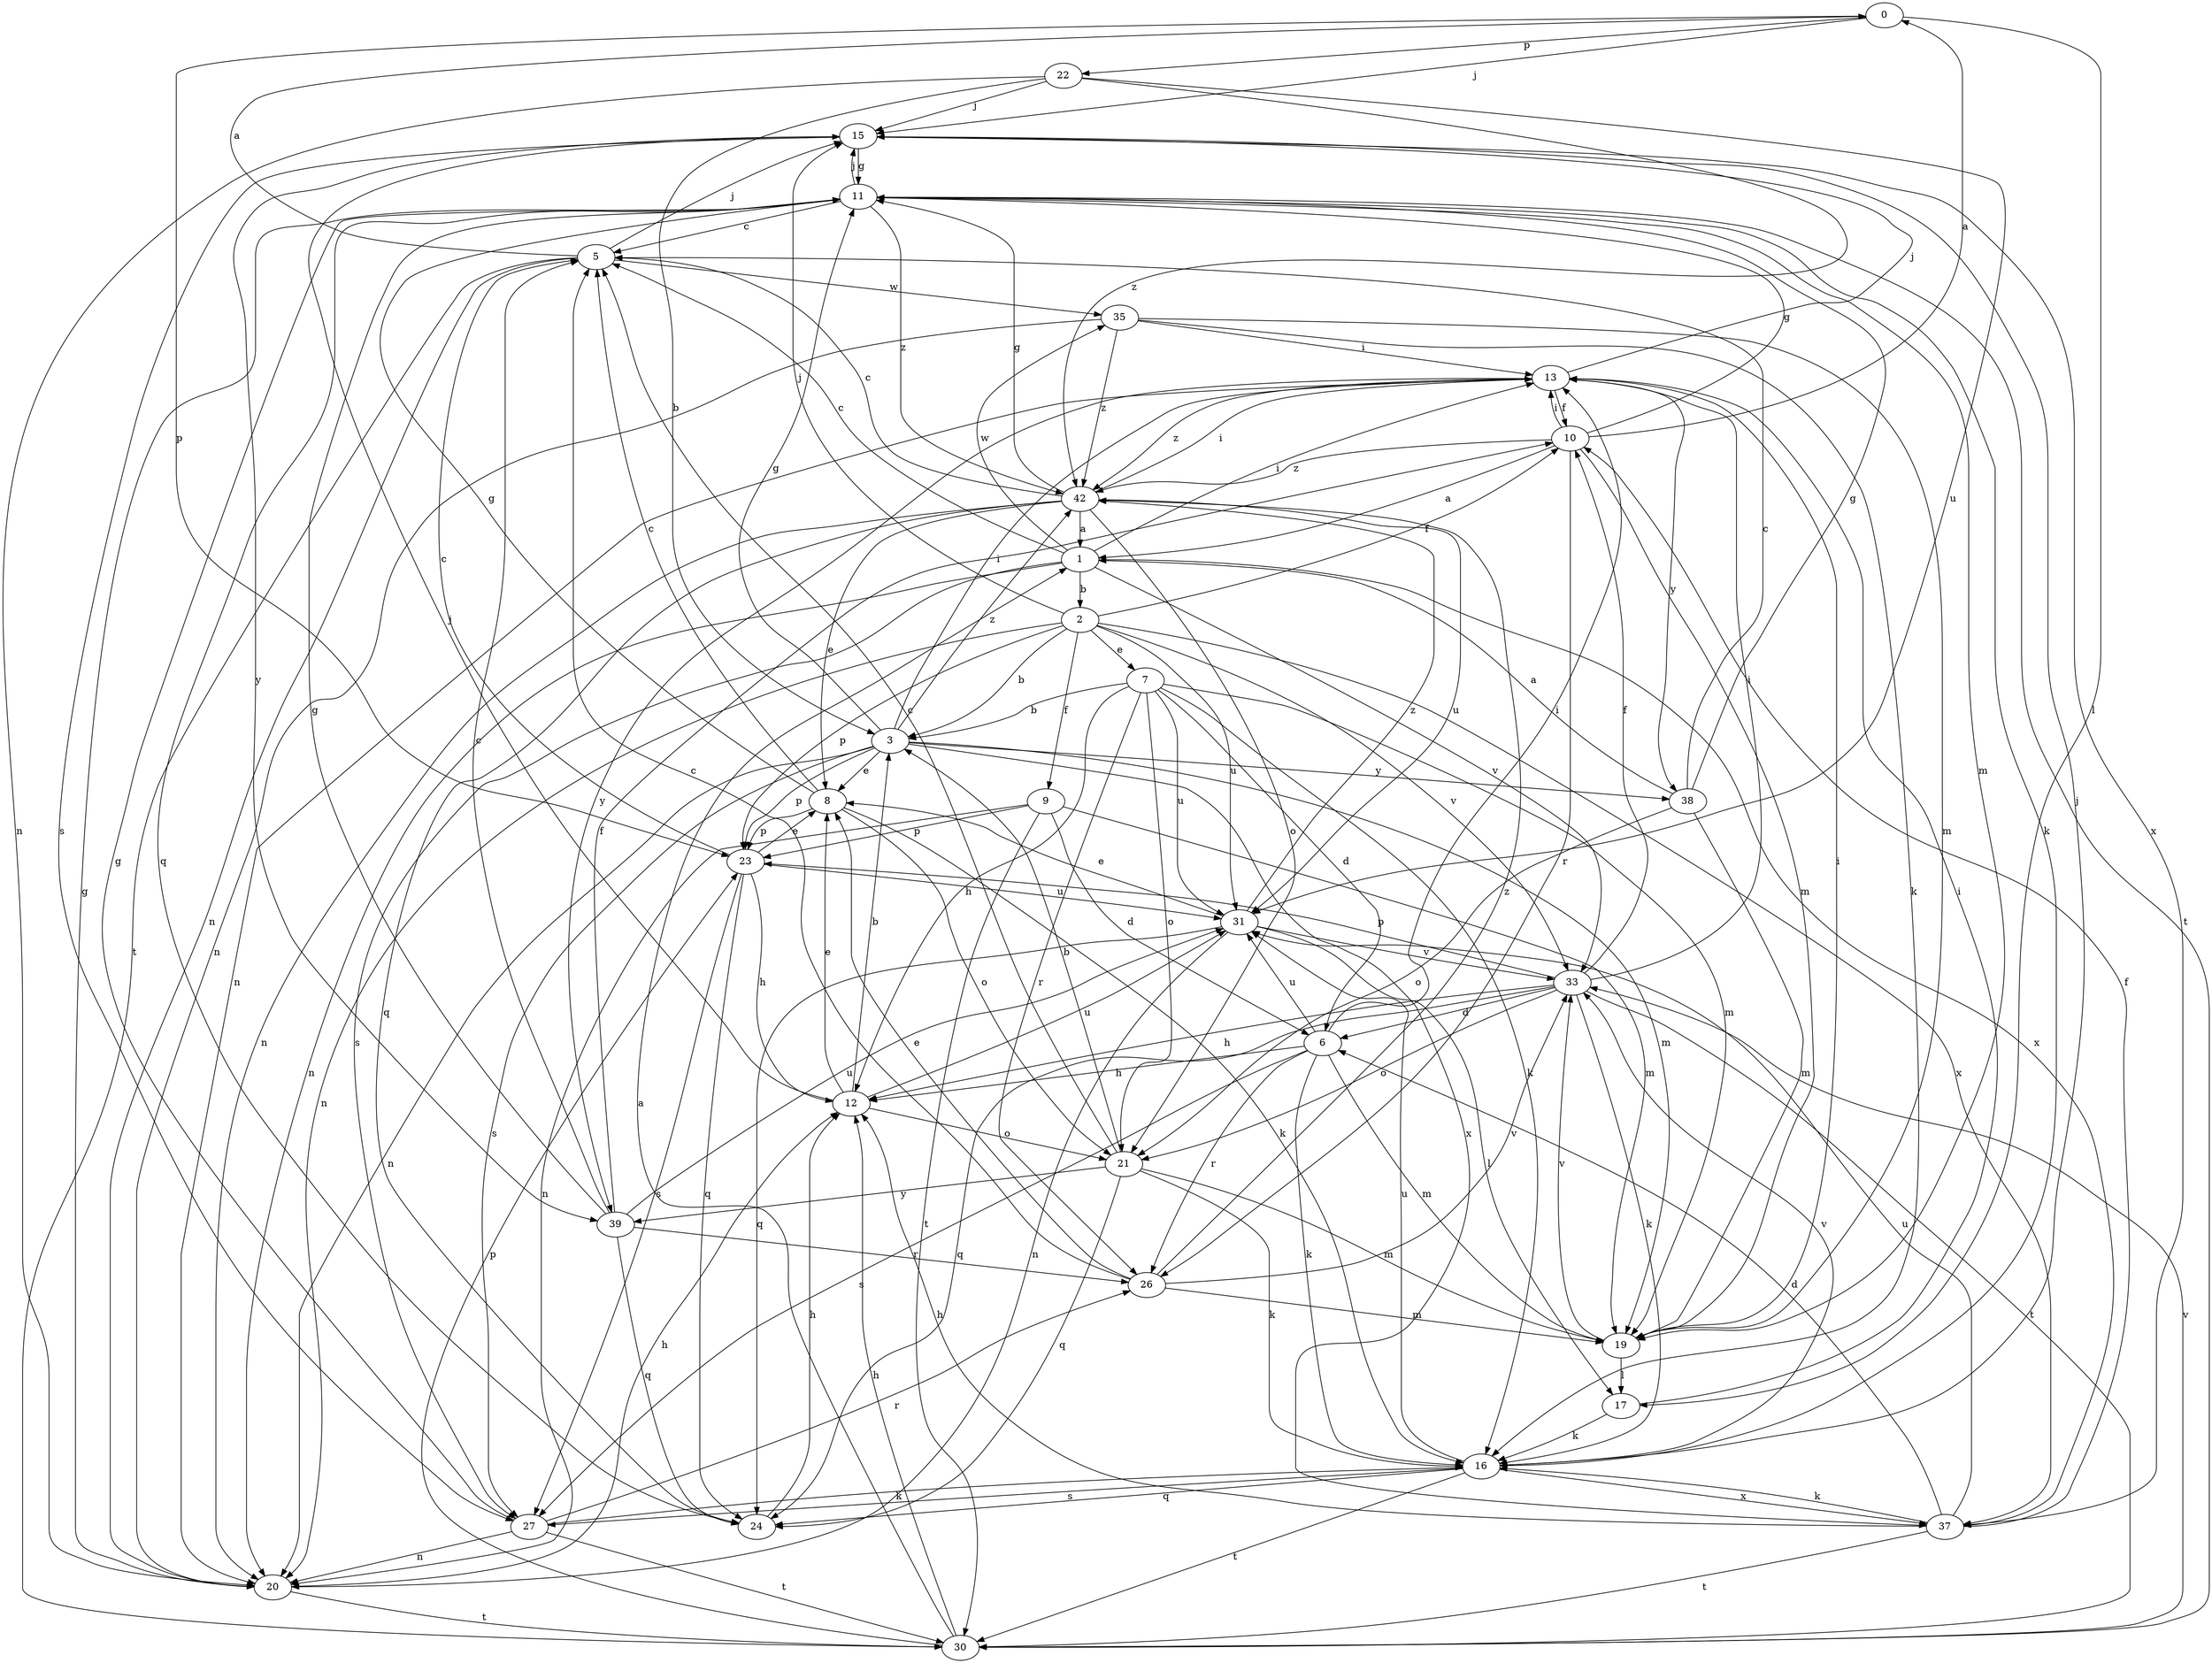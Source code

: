 strict digraph  {
0;
1;
2;
3;
5;
6;
7;
8;
9;
10;
11;
12;
13;
15;
16;
17;
19;
20;
21;
22;
23;
24;
26;
27;
30;
31;
33;
35;
37;
38;
39;
42;
0 -> 15  [label=j];
0 -> 17  [label=l];
0 -> 22  [label=p];
0 -> 23  [label=p];
1 -> 2  [label=b];
1 -> 5  [label=c];
1 -> 13  [label=i];
1 -> 20  [label=n];
1 -> 27  [label=s];
1 -> 33  [label=v];
1 -> 35  [label=w];
1 -> 37  [label=x];
2 -> 3  [label=b];
2 -> 7  [label=e];
2 -> 9  [label=f];
2 -> 10  [label=f];
2 -> 15  [label=j];
2 -> 20  [label=n];
2 -> 23  [label=p];
2 -> 31  [label=u];
2 -> 33  [label=v];
2 -> 37  [label=x];
3 -> 8  [label=e];
3 -> 11  [label=g];
3 -> 13  [label=i];
3 -> 19  [label=m];
3 -> 20  [label=n];
3 -> 23  [label=p];
3 -> 27  [label=s];
3 -> 37  [label=x];
3 -> 38  [label=y];
3 -> 42  [label=z];
5 -> 0  [label=a];
5 -> 15  [label=j];
5 -> 20  [label=n];
5 -> 30  [label=t];
5 -> 35  [label=w];
6 -> 12  [label=h];
6 -> 13  [label=i];
6 -> 16  [label=k];
6 -> 19  [label=m];
6 -> 26  [label=r];
6 -> 27  [label=s];
6 -> 31  [label=u];
7 -> 3  [label=b];
7 -> 6  [label=d];
7 -> 12  [label=h];
7 -> 16  [label=k];
7 -> 19  [label=m];
7 -> 21  [label=o];
7 -> 26  [label=r];
7 -> 31  [label=u];
8 -> 5  [label=c];
8 -> 11  [label=g];
8 -> 16  [label=k];
8 -> 21  [label=o];
8 -> 23  [label=p];
9 -> 6  [label=d];
9 -> 19  [label=m];
9 -> 20  [label=n];
9 -> 23  [label=p];
9 -> 30  [label=t];
10 -> 0  [label=a];
10 -> 1  [label=a];
10 -> 11  [label=g];
10 -> 13  [label=i];
10 -> 19  [label=m];
10 -> 26  [label=r];
10 -> 42  [label=z];
11 -> 5  [label=c];
11 -> 15  [label=j];
11 -> 16  [label=k];
11 -> 19  [label=m];
11 -> 24  [label=q];
11 -> 30  [label=t];
11 -> 42  [label=z];
12 -> 3  [label=b];
12 -> 8  [label=e];
12 -> 15  [label=j];
12 -> 21  [label=o];
12 -> 31  [label=u];
13 -> 10  [label=f];
13 -> 15  [label=j];
13 -> 20  [label=n];
13 -> 38  [label=y];
13 -> 39  [label=y];
13 -> 42  [label=z];
15 -> 11  [label=g];
15 -> 27  [label=s];
15 -> 37  [label=x];
15 -> 39  [label=y];
16 -> 15  [label=j];
16 -> 24  [label=q];
16 -> 27  [label=s];
16 -> 30  [label=t];
16 -> 31  [label=u];
16 -> 33  [label=v];
16 -> 37  [label=x];
17 -> 13  [label=i];
17 -> 16  [label=k];
19 -> 13  [label=i];
19 -> 17  [label=l];
19 -> 33  [label=v];
20 -> 11  [label=g];
20 -> 12  [label=h];
20 -> 30  [label=t];
21 -> 3  [label=b];
21 -> 5  [label=c];
21 -> 16  [label=k];
21 -> 19  [label=m];
21 -> 24  [label=q];
21 -> 39  [label=y];
22 -> 3  [label=b];
22 -> 15  [label=j];
22 -> 20  [label=n];
22 -> 31  [label=u];
22 -> 42  [label=z];
23 -> 5  [label=c];
23 -> 8  [label=e];
23 -> 12  [label=h];
23 -> 24  [label=q];
23 -> 27  [label=s];
23 -> 31  [label=u];
24 -> 12  [label=h];
26 -> 5  [label=c];
26 -> 8  [label=e];
26 -> 19  [label=m];
26 -> 33  [label=v];
26 -> 42  [label=z];
27 -> 11  [label=g];
27 -> 16  [label=k];
27 -> 20  [label=n];
27 -> 26  [label=r];
27 -> 30  [label=t];
30 -> 1  [label=a];
30 -> 12  [label=h];
30 -> 23  [label=p];
30 -> 33  [label=v];
31 -> 8  [label=e];
31 -> 17  [label=l];
31 -> 20  [label=n];
31 -> 24  [label=q];
31 -> 33  [label=v];
31 -> 42  [label=z];
33 -> 6  [label=d];
33 -> 10  [label=f];
33 -> 12  [label=h];
33 -> 13  [label=i];
33 -> 16  [label=k];
33 -> 21  [label=o];
33 -> 23  [label=p];
33 -> 24  [label=q];
33 -> 30  [label=t];
35 -> 13  [label=i];
35 -> 16  [label=k];
35 -> 19  [label=m];
35 -> 20  [label=n];
35 -> 42  [label=z];
37 -> 6  [label=d];
37 -> 10  [label=f];
37 -> 12  [label=h];
37 -> 16  [label=k];
37 -> 30  [label=t];
37 -> 31  [label=u];
38 -> 1  [label=a];
38 -> 5  [label=c];
38 -> 11  [label=g];
38 -> 19  [label=m];
38 -> 21  [label=o];
39 -> 5  [label=c];
39 -> 10  [label=f];
39 -> 11  [label=g];
39 -> 24  [label=q];
39 -> 26  [label=r];
39 -> 31  [label=u];
42 -> 1  [label=a];
42 -> 5  [label=c];
42 -> 8  [label=e];
42 -> 11  [label=g];
42 -> 13  [label=i];
42 -> 20  [label=n];
42 -> 21  [label=o];
42 -> 24  [label=q];
42 -> 31  [label=u];
}
